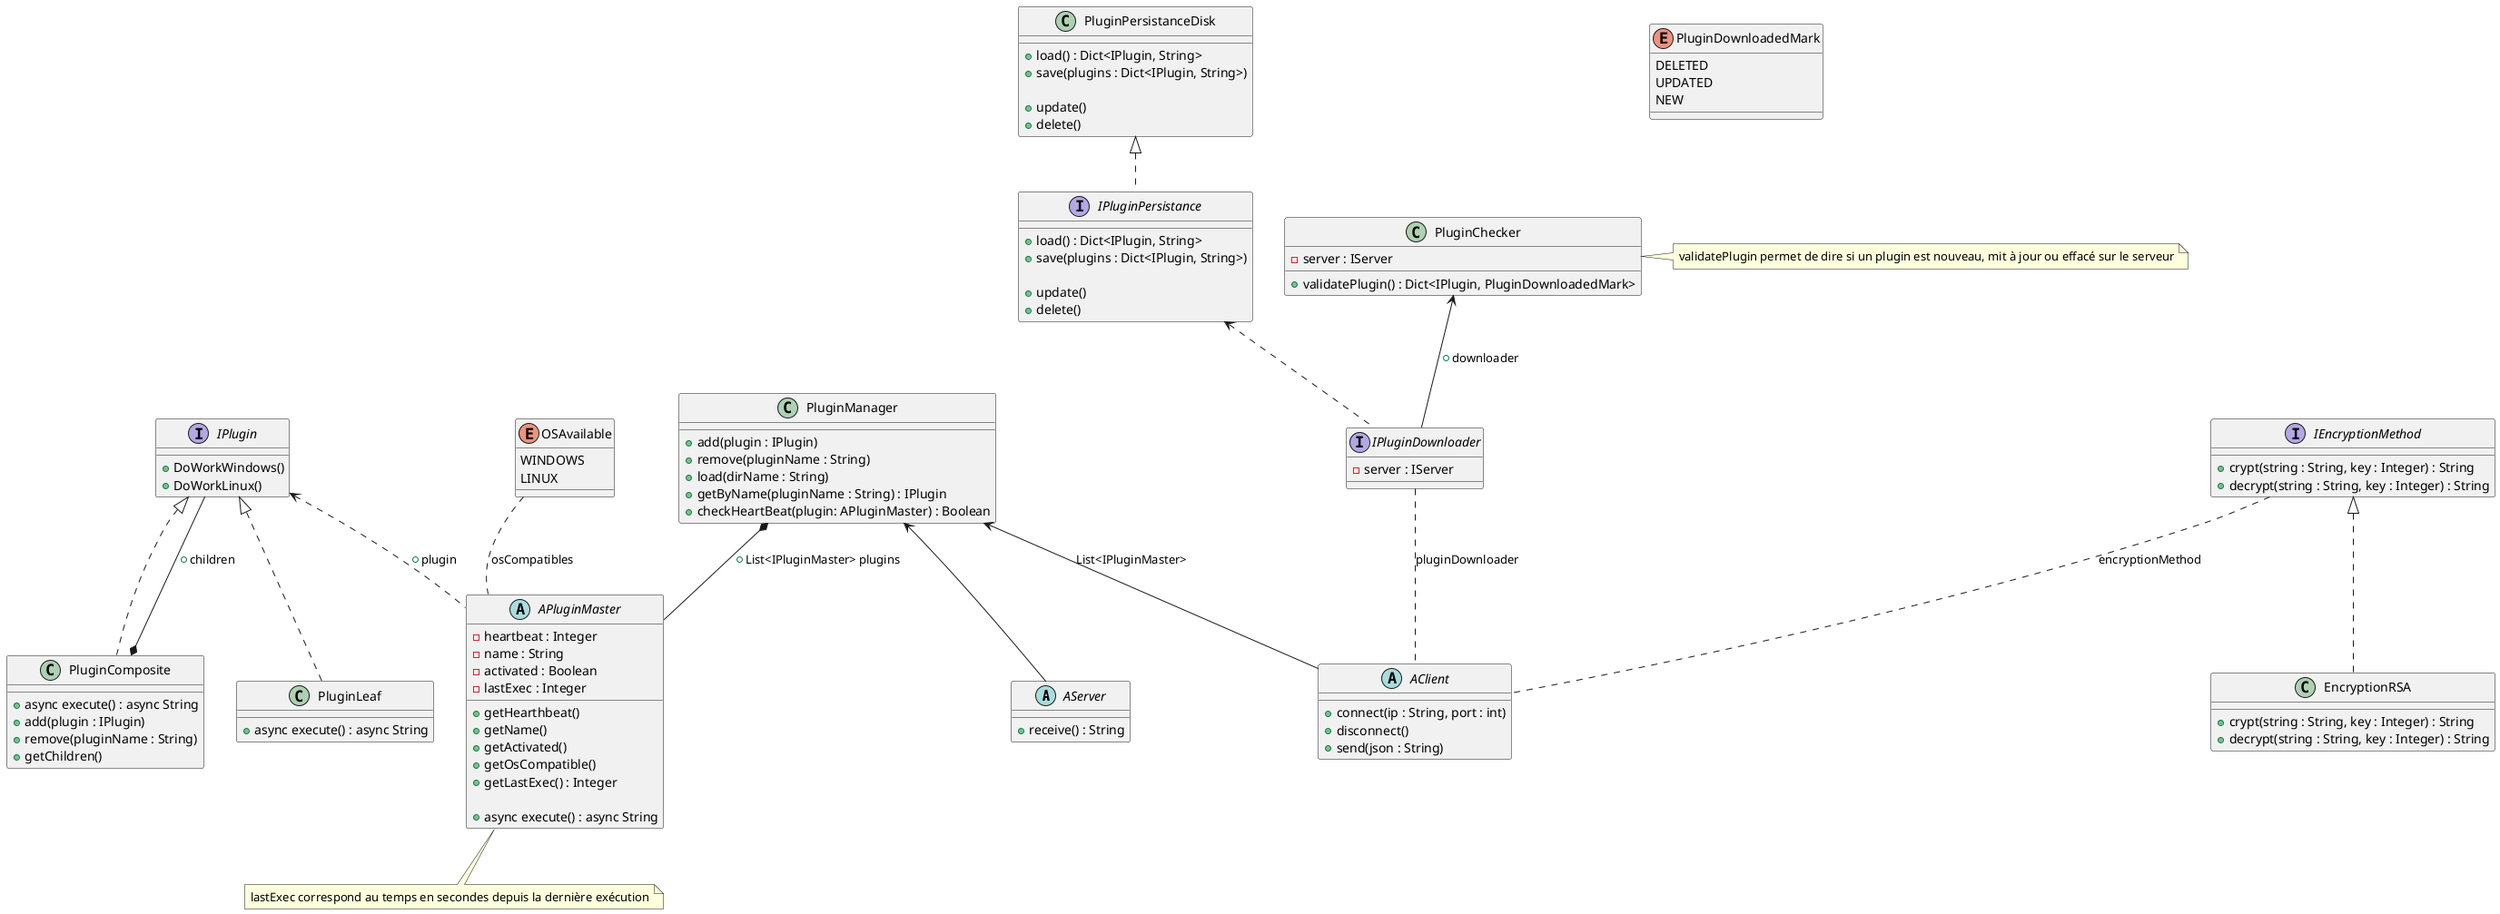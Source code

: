 @startuml

	abstract AServer {
		+receive() : String
	}

abstract AClient {
	+connect(ip : String, port : int)
	+disconnect()
	+send(json : String)
}

together {
	class PluginManager {
		+add(plugin : IPlugin)
		+remove(pluginName : String)
		+load(dirName : String)
		+getByName(pluginName : String) : IPlugin
		+checkHeartBeat(plugin: APluginMaster) : Boolean
	}

	together {

	enum OSAvailable {
		WINDOWS
		LINUX
	}
		interface IPlugin {
			+DoWorkWindows()	
			+DoWorkLinux()	
		}

		abstract APluginMaster {
			-heartbeat : Integer
			-name : String 
			-activated : Boolean
			-lastExec : Integer

			+getHearthbeat()
			+getName()
			+getActivated()
			+getOsCompatible()
			+getLastExec() : Integer

			+async execute() : async String
		}
		note bottom: lastExec correspond au temps en secondes depuis la dernière exécution

		class PluginComposite {
			+async execute() : async String
			+add(plugin : IPlugin)
			+remove(pluginName : String)
			+getChildren()
		}

		class PluginLeaf {
			+async execute() : async String
		}
	}	
}


together {
	enum PluginDownloadedMark {
		DELETED
		UPDATED
		NEW
	}

	interface IPluginPersistance {
		+load() : Dict<IPlugin, String>
		+save(plugins : Dict<IPlugin, String>)

		+update()
		+delete()
	}

	class PluginPersistanceDisk {
		+load() : Dict<IPlugin, String>
		+save(plugins : Dict<IPlugin, String>)

		+update()
		+delete()
	}

	class PluginChecker {
		-server : IServer
		+validatePlugin() : Dict<IPlugin, PluginDownloadedMark>
	}
	note right: 	validatePlugin permet de dire si un plugin est nouveau, mit à jour ou effacé sur le serveur
	interface IPluginDownloader {
		-server : IServer
	}
}
together {
	interface IEncryptionMethod {
		+crypt(string : String, key : Integer) : String 
		+decrypt(string : String, key : Integer) : String
	}

	class EncryptionRSA {
		+crypt(string : String, key : Integer) : String 
		+decrypt(string : String, key : Integer) : String
	}
}

IPluginDownloader .. AClient : pluginDownloader
IEncryptionMethod .. AClient : encryptionMethod 

PluginChecker <-- IPluginDownloader : +downloader

IEncryptionMethod <|.. EncryptionRSA

PluginManager <-- AServer
PluginManager *-- APluginMaster : +List<IPluginMaster> plugins

IPlugin <.. APluginMaster : +plugin
IPlugin <|.. PluginComposite
IPlugin <|.. PluginLeaf

PluginComposite *-- IPlugin : +children

PluginManager <-- AClient : List<IPluginMaster>

PluginPersistanceDisk <|.. IPluginPersistance
IPluginPersistance <.. IPluginDownloader

OSAvailable .. APluginMaster : osCompatibles
@enduml
